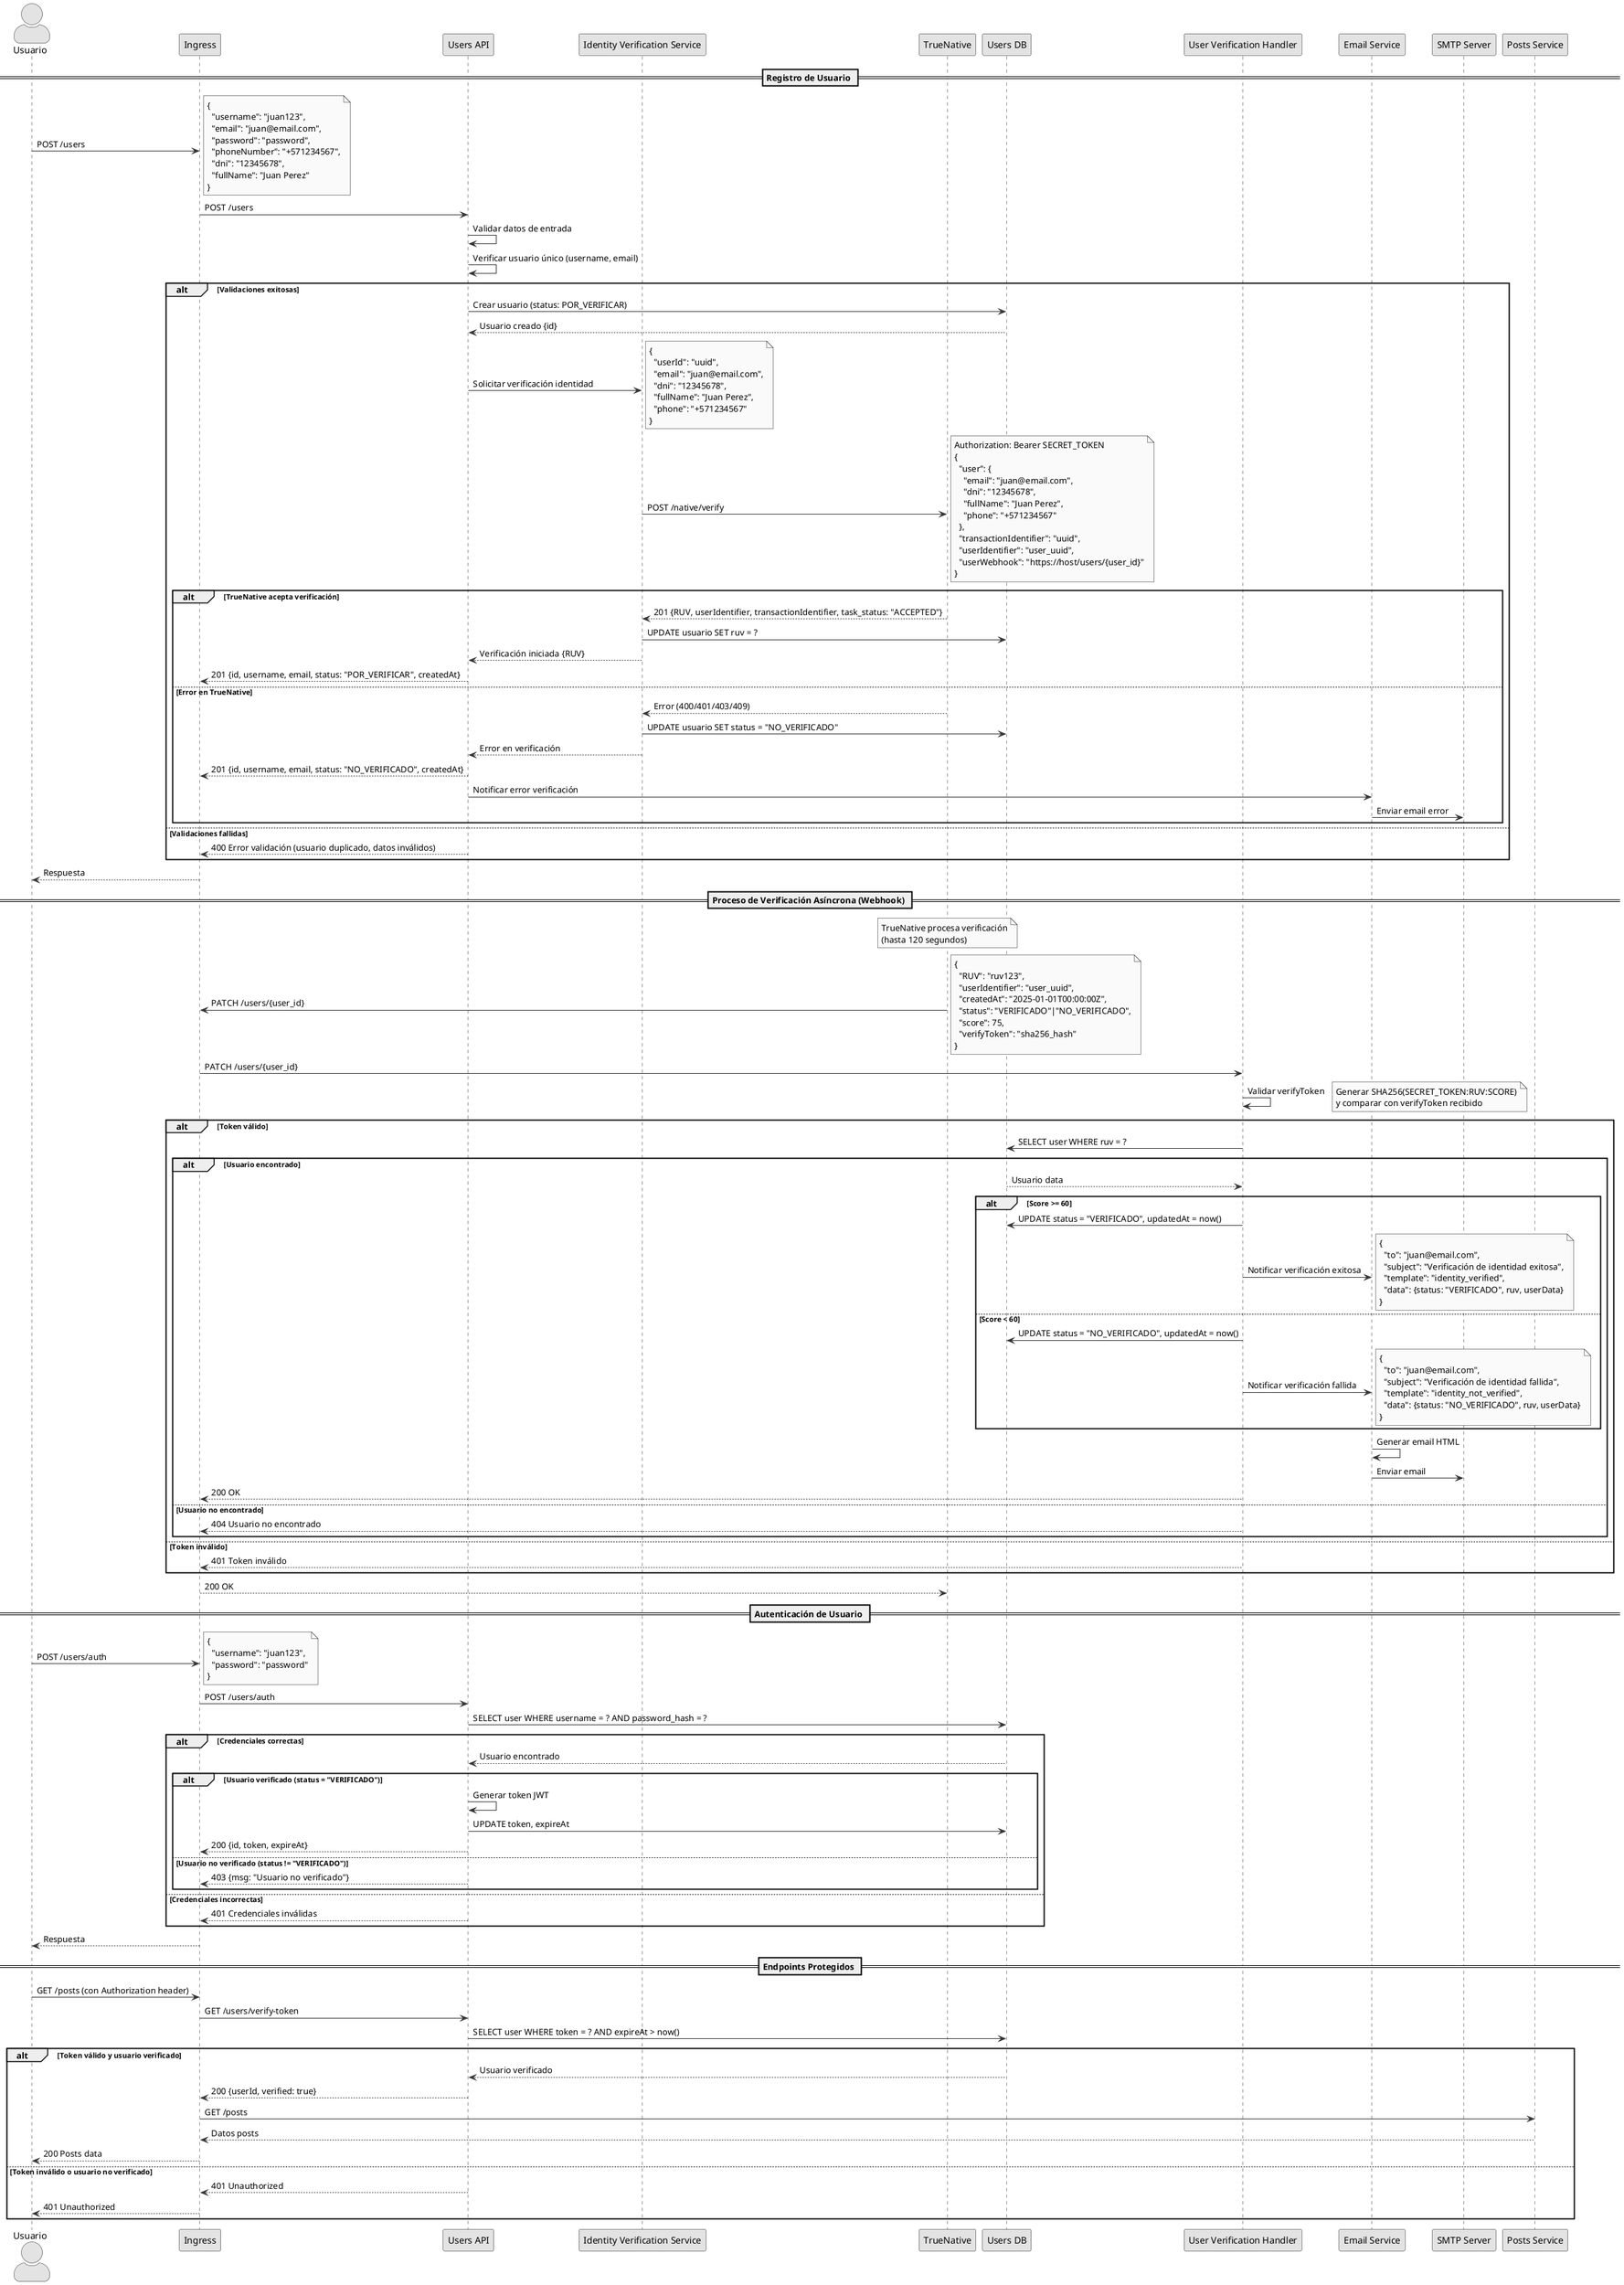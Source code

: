 @startuml
skinparam monochrome true
skinparam shadowing false
skinparam ArrowColor #333
skinparam ActorStyle awesome

actor Usuario as U
participant "Ingress" as ING
participant "Users API" as UA
participant "Identity Verification Service" as IVS
participant "TrueNative" as TN
participant "Users DB" as UDB
participant "User Verification Handler" as VH
participant "Email Service" as ES

== Registro de Usuario ==
U -> ING: POST /users
note right: {\n  "username": "juan123",\n  "email": "juan@email.com",\n  "password": "password",\n  "phoneNumber": "+571234567",\n  "dni": "12345678",\n  "fullName": "Juan Perez"\n}

ING -> UA: POST /users
UA -> UA: Validar datos de entrada
UA -> UA: Verificar usuario único (username, email)

alt Validaciones exitosas
    UA -> UDB: Crear usuario (status: POR_VERIFICAR)
    UDB --> UA: Usuario creado {id}
    
    UA -> IVS: Solicitar verificación identidad
    note right: {\n  "userId": "uuid",\n  "email": "juan@email.com",\n  "dni": "12345678",\n  "fullName": "Juan Perez",\n  "phone": "+571234567"\n}
    
    IVS -> TN: POST /native/verify
    note right: Authorization: Bearer SECRET_TOKEN\n{\n  "user": {\n    "email": "juan@email.com",\n    "dni": "12345678",\n    "fullName": "Juan Perez",\n    "phone": "+571234567"\n  },\n  "transactionIdentifier": "uuid",\n  "userIdentifier": "user_uuid",\n  "userWebhook": "https://host/users/{user_id}"\n}
    
    alt TrueNative acepta verificación
        TN --> IVS: 201 {RUV, userIdentifier, transactionIdentifier, task_status: "ACCEPTED"}
        IVS -> UDB: UPDATE usuario SET ruv = ?
        IVS --> UA: Verificación iniciada {RUV}
        UA --> ING: 201 {id, username, email, status: "POR_VERIFICAR", createdAt}
        
    else Error en TrueNative
        TN --> IVS: Error (400/401/403/409)
        IVS -> UDB: UPDATE usuario SET status = "NO_VERIFICADO"
        IVS --> UA: Error en verificación
        UA --> ING: 201 {id, username, email, status: "NO_VERIFICADO", createdAt}
        
        UA -> ES: Notificar error verificación
        ES -> "SMTP Server": Enviar email error
    end
    
else Validaciones fallidas
    UA --> ING: 400 Error validación (usuario duplicado, datos inválidos)
end

ING --> U: Respuesta

== Proceso de Verificación Asíncrona (Webhook) ==
note over TN: TrueNative procesa verificación\n(hasta 120 segundos)

TN -> ING: PATCH /users/{user_id}
note right: {\n  "RUV": "ruv123",\n  "userIdentifier": "user_uuid",\n  "createdAt": "2025-01-01T00:00:00Z",\n  "status": "VERIFICADO"|"NO_VERIFICADO",\n  "score": 75,\n  "verifyToken": "sha256_hash"\n}

ING -> VH: PATCH /users/{user_id}
VH -> VH: Validar verifyToken
note right: Generar SHA256(SECRET_TOKEN:RUV:SCORE)\ny comparar con verifyToken recibido

alt Token válido
    VH -> UDB: SELECT user WHERE ruv = ?
    
    alt Usuario encontrado
        UDB --> VH: Usuario data
        
        alt Score >= 60
            VH -> UDB: UPDATE status = "VERIFICADO", updatedAt = now()
            VH -> ES: Notificar verificación exitosa
            note right: {\n  "to": "juan@email.com",\n  "subject": "Verificación de identidad exitosa",\n  "template": "identity_verified",\n  "data": {status: "VERIFICADO", ruv, userData}\n}
            
        else Score < 60
            VH -> UDB: UPDATE status = "NO_VERIFICADO", updatedAt = now()
            VH -> ES: Notificar verificación fallida
            note right: {\n  "to": "juan@email.com",\n  "subject": "Verificación de identidad fallida",\n  "template": "identity_not_verified",\n  "data": {status: "NO_VERIFICADO", ruv, userData}\n}
        end
        
        ES -> ES: Generar email HTML
        ES -> "SMTP Server": Enviar email
        VH --> ING: 200 OK
        
    else Usuario no encontrado
        VH --> ING: 404 Usuario no encontrado
    end
    
else Token inválido
    VH --> ING: 401 Token inválido
end

ING --> TN: 200 OK

== Autenticación de Usuario ==
U -> ING: POST /users/auth
note right: {\n  "username": "juan123",\n  "password": "password"\n}

ING -> UA: POST /users/auth
UA -> UDB: SELECT user WHERE username = ? AND password_hash = ?

alt Credenciales correctas
    UDB --> UA: Usuario encontrado
    
    alt Usuario verificado (status = "VERIFICADO")
        UA -> UA: Generar token JWT
        UA -> UDB: UPDATE token, expireAt
        UA --> ING: 200 {id, token, expireAt}
        
    else Usuario no verificado (status != "VERIFICADO")
        UA --> ING: 403 {msg: "Usuario no verificado"}
    end
    
else Credenciales incorrectas
    UA --> ING: 401 Credenciales inválidas
end

ING --> U: Respuesta

== Endpoints Protegidos ==
U -> ING: GET /posts (con Authorization header)
ING -> UA: GET /users/verify-token

UA -> UDB: SELECT user WHERE token = ? AND expireAt > now()

alt Token válido y usuario verificado
    UDB --> UA: Usuario verificado
    UA --> ING: 200 {userId, verified: true}
    ING -> "Posts Service": GET /posts
    "Posts Service" --> ING: Datos posts
    ING --> U: 200 Posts data
    
else Token inválido o usuario no verificado
    UA --> ING: 401 Unauthorized
    ING --> U: 401 Unauthorized
end

@enduml